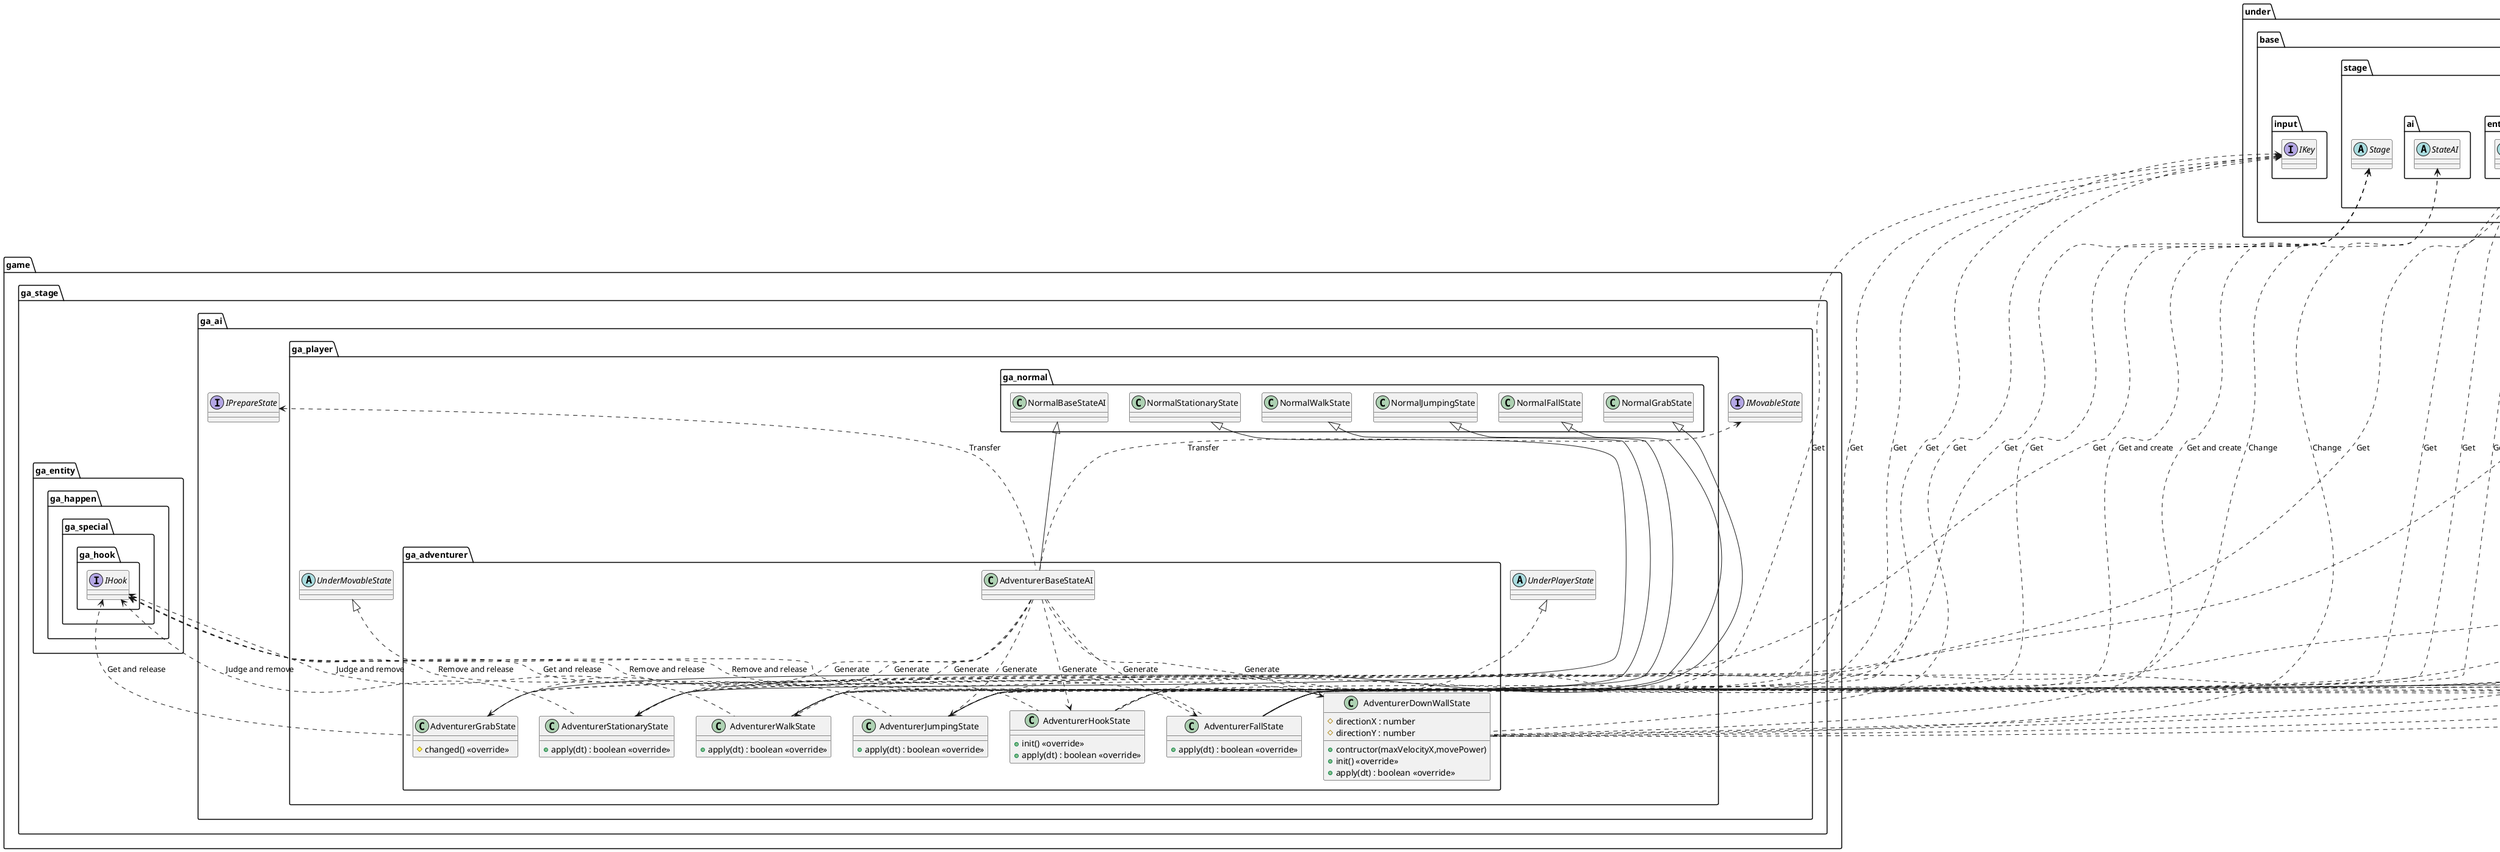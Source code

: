 @startuml AIAdventurer
package game {
    package ga_stage {
        package ga_ai {
            package ga_player {
                package ga_adventurer {
                    class AdventurerBaseStateAI
                    class AdventurerStationaryState {
                        +apply(dt) : boolean <<override>>
                    }
                    class AdventurerWalkState {
                        +apply(dt) : boolean <<override>>
                    }
                    class AdventurerJumpingState {
                        +apply(dt) : boolean <<override>>
                    }
                    class AdventurerFallState {
                        +apply(dt) : boolean <<override>>
                    }
                    class AdventurerGrabState {
                        #changed() <<override>>
                    }
                    class AdventurerHookState {
                        +init() <<override>>
                        +apply(dt) : boolean <<override>>
                    }
                    class AdventurerDownWallState {
                        +contructor(maxVelocityX,movePower)
                        #directionX : number
                        #directionY : number
                        +init() <<override>>
                        +apply(dt) : boolean <<override>>
                    }
                }
            }
        }
    }
}

package under {
    package base {
        package input {
            interface IKey
        }
        package stage {
            abstract Stage
            package ai {
                abstract StateAI
            }
            package entity {
                abstract AutonomyEntity
            }
            package physics {
                package body {
                    abstract RigidBody
                }
                package collider {
                    abstract Collider
                    abstract CollisionData
                }
            }
        }
    }
    package extend {
        package ex_stage {
            package ex_entity {
                package ex_happen {
                    abstract PossessedObject
                }
            }
        }
    }
}

package game {
    package ga_stage {
        package ga_ai {
            interface IMovableState
            interface IPrepareState
            package ga_player {
                abstract UnderPlayerState
                abstract UnderMovableState
                package ga_normal {
                    class NormalBaseStateAI
                    class NormalStationaryState
                    class NormalWalkState
                    class NormalJumpingState
                    class NormalFallState
                    class NormalGrabState
                }
            }
        }
        package ga_entity {
            package ga_happen {
                package ga_special {
                    package ga_hook {
                        interface IHook
                    }
                }
            }
        }
    }
}

IMovableState <.. AdventurerBaseStateAI : Transfer
IPrepareState <.. AdventurerBaseStateAI : Transfer

AdventurerBaseStateAI ..> AdventurerStationaryState : Generate
AdventurerBaseStateAI ..> AdventurerWalkState : Generate
AdventurerBaseStateAI ..> AdventurerGrabState : Generate
AdventurerBaseStateAI ..> AdventurerJumpingState : Generate
AdventurerBaseStateAI ..> AdventurerFallState : Generate
AdventurerBaseStateAI ..> AdventurerHookState : Generate
AdventurerBaseStateAI ..> AdventurerDownWallState : Generate

AutonomyEntity <.... AdventurerStationaryState : Get
IKey <.... AdventurerStationaryState : Get
Collider <.... AdventurerStationaryState : Get
CollisionData <.... AdventurerStationaryState : Get
IHook <.. AdventurerStationaryState : Judge and remove

AutonomyEntity <.... AdventurerWalkState : Get
IKey <.... AdventurerWalkState : Get
Collider <.... AdventurerWalkState : Get
CollisionData <.... AdventurerWalkState : Get
IHook <.. AdventurerWalkState : Judge and remove

AutonomyEntity <.... AdventurerJumpingState : Get
IKey <.... AdventurerJumpingState : Get
Collider <.... AdventurerJumpingState : Get
CollisionData <.... AdventurerJumpingState : Get
Stage <.... AdventurerJumpingState : Get
IHook <.. AdventurerJumpingState : Remove and release

AutonomyEntity <.... AdventurerFallState : Get
StateAI <.... AdventurerFallState : Change
RigidBody <.... AdventurerFallState : Enforce
IKey <.... AdventurerFallState : Get
Collider <.... AdventurerFallState : Get
CollisionData <.... AdventurerFallState : Get
Stage <.... AdventurerFallState : Get
IHook <.. AdventurerFallState : Remove and release

AutonomyEntity <.... AdventurerGrabState : Get
Stage <.... AdventurerGrabState : Get
IHook <.. AdventurerGrabState : Get and release

AutonomyEntity <...... AdventurerHookState : Get
Stage <.... AdventurerHookState : Get and create
PossessedObject <.... AdventurerHookState : Set
RigidBody <.... AdventurerHookState : Enforce
IHook <.. AdventurerHookState : Get and release

AutonomyEntity <.... AdventurerDownWallState : Get
StateAI <.... AdventurerDownWallState : Change
RigidBody <.... AdventurerDownWallState : Enforce
IKey <.... AdventurerDownWallState : Get
Collider <.... AdventurerDownWallState : Get
CollisionData <.... AdventurerDownWallState : Get
Stage <.... AdventurerDownWallState : Get and create
IHook <.. AdventurerDownWallState : Remove and release

NormalBaseStateAI <|-- AdventurerBaseStateAI

NormalStationaryState <|-- AdventurerStationaryState
NormalWalkState <|-- AdventurerWalkState
NormalJumpingState <|-- AdventurerJumpingState
NormalFallState <|-- AdventurerFallState
NormalGrabState <|-- AdventurerGrabState
UnderPlayerState <|.. AdventurerHookState
UnderMovableState <|.. AdventurerDownWallState

@enduml
